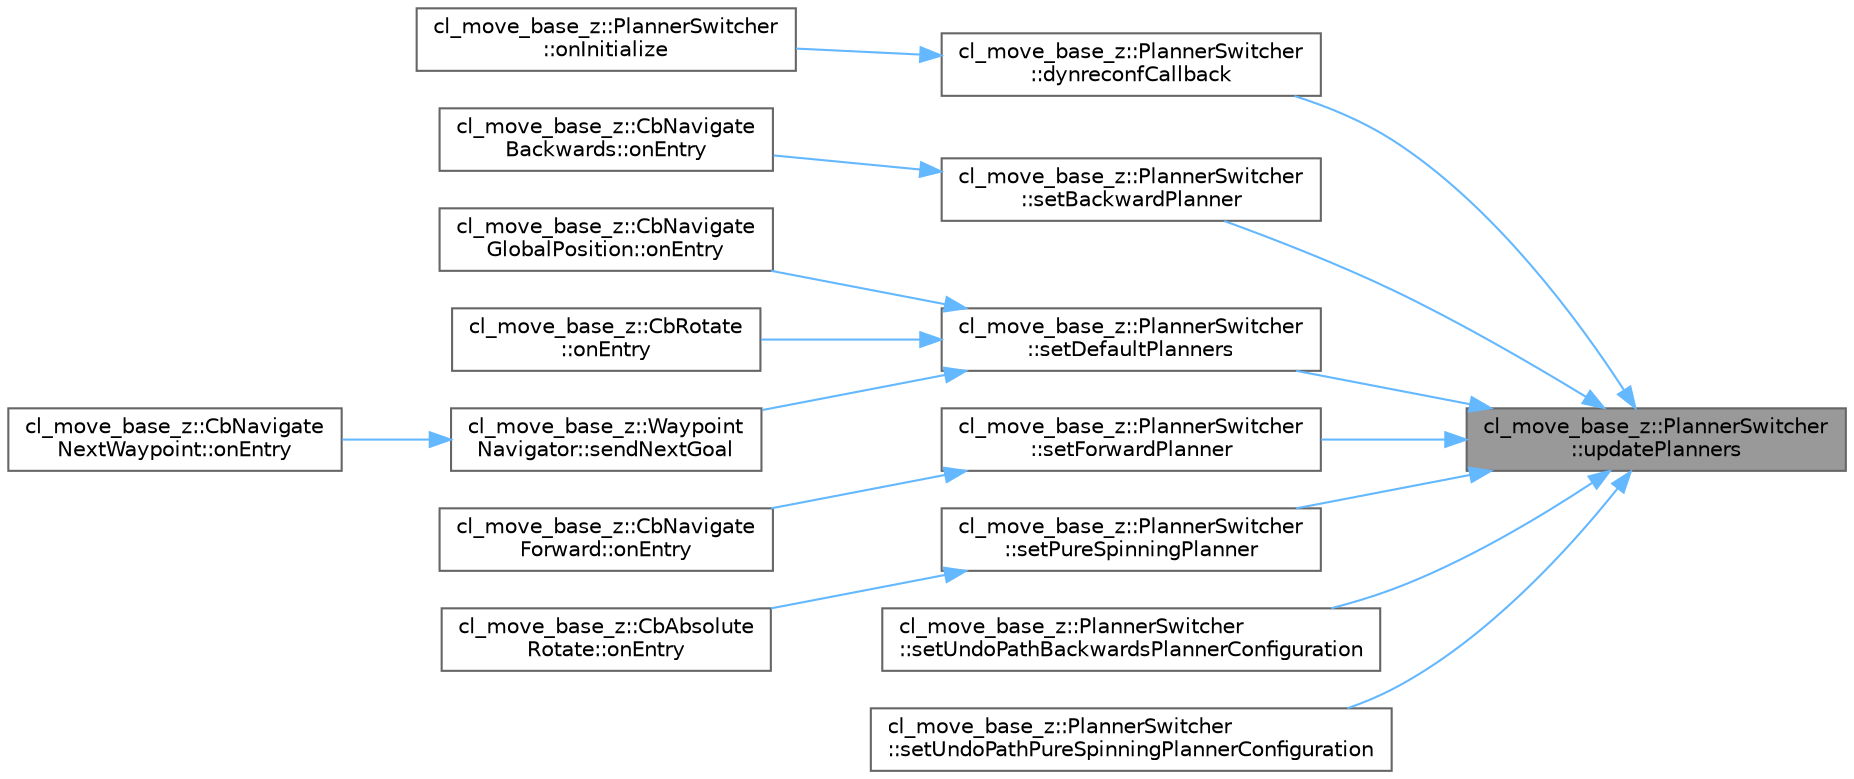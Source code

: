 digraph "cl_move_base_z::PlannerSwitcher::updatePlanners"
{
 // LATEX_PDF_SIZE
  bgcolor="transparent";
  edge [fontname=Helvetica,fontsize=10,labelfontname=Helvetica,labelfontsize=10];
  node [fontname=Helvetica,fontsize=10,shape=box,height=0.2,width=0.4];
  rankdir="RL";
  Node1 [label="cl_move_base_z::PlannerSwitcher\l::updatePlanners",height=0.2,width=0.4,color="gray40", fillcolor="grey60", style="filled", fontcolor="black",tooltip=" "];
  Node1 -> Node2 [dir="back",color="steelblue1",style="solid"];
  Node2 [label="cl_move_base_z::PlannerSwitcher\l::dynreconfCallback",height=0.2,width=0.4,color="grey40", fillcolor="white", style="filled",URL="$classcl__move__base__z_1_1PlannerSwitcher.html#ad9371bd8d62600ef874e8914c3ec177b",tooltip=" "];
  Node2 -> Node3 [dir="back",color="steelblue1",style="solid"];
  Node3 [label="cl_move_base_z::PlannerSwitcher\l::onInitialize",height=0.2,width=0.4,color="grey40", fillcolor="white", style="filled",URL="$classcl__move__base__z_1_1PlannerSwitcher.html#a36bc2b9788f03a1ca02b954c625ef4c5",tooltip=" "];
  Node1 -> Node4 [dir="back",color="steelblue1",style="solid"];
  Node4 [label="cl_move_base_z::PlannerSwitcher\l::setBackwardPlanner",height=0.2,width=0.4,color="grey40", fillcolor="white", style="filled",URL="$classcl__move__base__z_1_1PlannerSwitcher.html#a6995deff44418a0965e4e793de8c4857",tooltip=" "];
  Node4 -> Node5 [dir="back",color="steelblue1",style="solid"];
  Node5 [label="cl_move_base_z::CbNavigate\lBackwards::onEntry",height=0.2,width=0.4,color="grey40", fillcolor="white", style="filled",URL="$classcl__move__base__z_1_1CbNavigateBackwards.html#a545a5282f0ef6b0080b46002d6037567",tooltip=" "];
  Node1 -> Node6 [dir="back",color="steelblue1",style="solid"];
  Node6 [label="cl_move_base_z::PlannerSwitcher\l::setDefaultPlanners",height=0.2,width=0.4,color="grey40", fillcolor="white", style="filled",URL="$classcl__move__base__z_1_1PlannerSwitcher.html#ad3f0d08a51af6218d203bf44a7f9df40",tooltip=" "];
  Node6 -> Node7 [dir="back",color="steelblue1",style="solid"];
  Node7 [label="cl_move_base_z::CbNavigate\lGlobalPosition::onEntry",height=0.2,width=0.4,color="grey40", fillcolor="white", style="filled",URL="$classcl__move__base__z_1_1CbNavigateGlobalPosition.html#a66d8b0555ef2945bc108dcd5171be292",tooltip=" "];
  Node6 -> Node8 [dir="back",color="steelblue1",style="solid"];
  Node8 [label="cl_move_base_z::CbRotate\l::onEntry",height=0.2,width=0.4,color="grey40", fillcolor="white", style="filled",URL="$classcl__move__base__z_1_1CbRotate.html#a316ee51ecfd3f10fd1edae0d7d3b26c0",tooltip=" "];
  Node6 -> Node9 [dir="back",color="steelblue1",style="solid"];
  Node9 [label="cl_move_base_z::Waypoint\lNavigator::sendNextGoal",height=0.2,width=0.4,color="grey40", fillcolor="white", style="filled",URL="$classcl__move__base__z_1_1WaypointNavigator.html#a1e0a8ff536d2d01a01063fd903029347",tooltip=" "];
  Node9 -> Node10 [dir="back",color="steelblue1",style="solid"];
  Node10 [label="cl_move_base_z::CbNavigate\lNextWaypoint::onEntry",height=0.2,width=0.4,color="grey40", fillcolor="white", style="filled",URL="$classcl__move__base__z_1_1CbNavigateNextWaypoint.html#a04913ef24344363669c1916b5df28493",tooltip=" "];
  Node1 -> Node11 [dir="back",color="steelblue1",style="solid"];
  Node11 [label="cl_move_base_z::PlannerSwitcher\l::setForwardPlanner",height=0.2,width=0.4,color="grey40", fillcolor="white", style="filled",URL="$classcl__move__base__z_1_1PlannerSwitcher.html#a4bec9859c90f125f9fcc2b68594caf17",tooltip=" "];
  Node11 -> Node12 [dir="back",color="steelblue1",style="solid"];
  Node12 [label="cl_move_base_z::CbNavigate\lForward::onEntry",height=0.2,width=0.4,color="grey40", fillcolor="white", style="filled",URL="$classcl__move__base__z_1_1CbNavigateForward.html#af9a2e49071de287922c3f5963a079b95",tooltip=" "];
  Node1 -> Node13 [dir="back",color="steelblue1",style="solid"];
  Node13 [label="cl_move_base_z::PlannerSwitcher\l::setPureSpinningPlanner",height=0.2,width=0.4,color="grey40", fillcolor="white", style="filled",URL="$classcl__move__base__z_1_1PlannerSwitcher.html#a0accdff89d7858658c1835f06b53786f",tooltip=" "];
  Node13 -> Node14 [dir="back",color="steelblue1",style="solid"];
  Node14 [label="cl_move_base_z::CbAbsolute\lRotate::onEntry",height=0.2,width=0.4,color="grey40", fillcolor="white", style="filled",URL="$classcl__move__base__z_1_1CbAbsoluteRotate.html#a10418ea360809fa649d295716b152b2b",tooltip=" "];
  Node1 -> Node15 [dir="back",color="steelblue1",style="solid"];
  Node15 [label="cl_move_base_z::PlannerSwitcher\l::setUndoPathBackwardsPlannerConfiguration",height=0.2,width=0.4,color="grey40", fillcolor="white", style="filled",URL="$classcl__move__base__z_1_1PlannerSwitcher.html#a99e5ec5c0529dab7b528c1e0d9e36012",tooltip=" "];
  Node1 -> Node16 [dir="back",color="steelblue1",style="solid"];
  Node16 [label="cl_move_base_z::PlannerSwitcher\l::setUndoPathPureSpinningPlannerConfiguration",height=0.2,width=0.4,color="grey40", fillcolor="white", style="filled",URL="$classcl__move__base__z_1_1PlannerSwitcher.html#a560f77f78b527ed9a0d4f598d98713a3",tooltip=" "];
}

